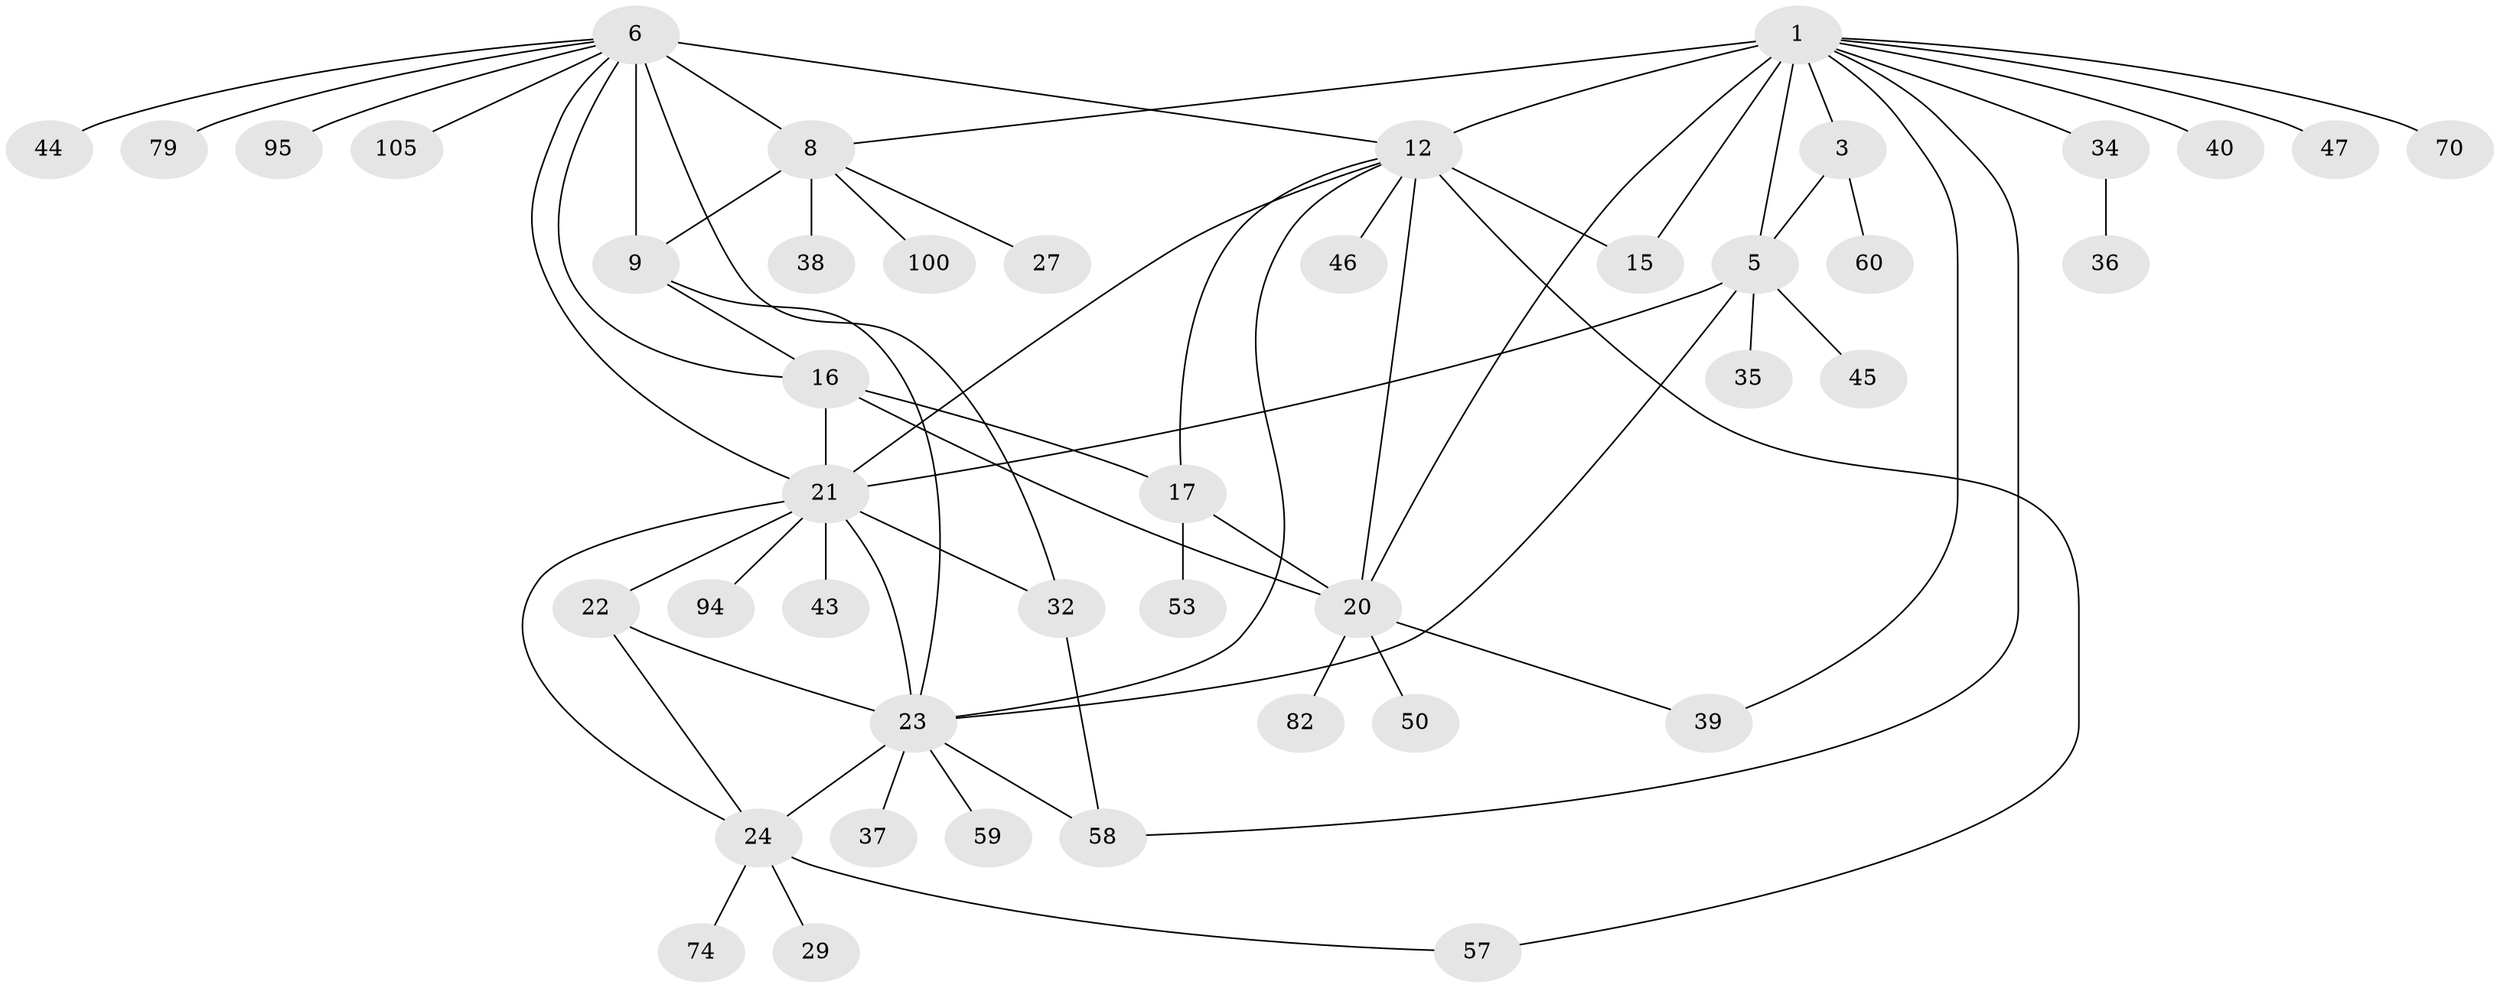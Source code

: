 // original degree distribution, {7: 0.06306306306306306, 6: 0.036036036036036036, 12: 0.009009009009009009, 5: 0.04504504504504504, 8: 0.018018018018018018, 10: 0.02702702702702703, 9: 0.009009009009009009, 11: 0.009009009009009009, 4: 0.018018018018018018, 13: 0.009009009009009009, 2: 0.1891891891891892, 1: 0.5225225225225225, 3: 0.04504504504504504}
// Generated by graph-tools (version 1.1) at 2025/19/03/04/25 18:19:31]
// undirected, 44 vertices, 66 edges
graph export_dot {
graph [start="1"]
  node [color=gray90,style=filled];
  1 [super="+51+2"];
  3 [super="+30"];
  5 [super="+75+90+67+66+42"];
  6 [super="+7"];
  8;
  9;
  12 [super="+14+13"];
  15 [super="+63+61+71"];
  16 [super="+18+110"];
  17 [super="+19"];
  20;
  21;
  22;
  23 [super="+25+106"];
  24;
  27;
  29;
  32;
  34;
  35 [super="+96"];
  36;
  37;
  38 [super="+64"];
  39;
  40;
  43;
  44 [super="+98"];
  45 [super="+55"];
  46;
  47;
  50;
  53;
  57 [super="+86"];
  58;
  59;
  60;
  70;
  74;
  79 [super="+92"];
  82;
  94;
  95 [super="+103"];
  100;
  105;
  1 -- 3 [weight=3];
  1 -- 5 [weight=3];
  1 -- 47;
  1 -- 70;
  1 -- 34;
  1 -- 39;
  1 -- 40;
  1 -- 8;
  1 -- 12 [weight=3];
  1 -- 15;
  1 -- 20;
  1 -- 58;
  3 -- 5;
  3 -- 60;
  5 -- 23;
  5 -- 35;
  5 -- 45;
  5 -- 21;
  6 -- 8 [weight=3];
  6 -- 9 [weight=3];
  6 -- 32;
  6 -- 105;
  6 -- 44;
  6 -- 79;
  6 -- 16;
  6 -- 21;
  6 -- 95;
  6 -- 12;
  8 -- 9;
  8 -- 27;
  8 -- 38;
  8 -- 100;
  9 -- 16;
  9 -- 23;
  12 -- 15 [weight=3];
  12 -- 46;
  12 -- 20;
  12 -- 21;
  12 -- 57;
  12 -- 23;
  12 -- 17;
  16 -- 17 [weight=4];
  16 -- 20 [weight=2];
  16 -- 21;
  17 -- 20 [weight=2];
  17 -- 53;
  20 -- 39;
  20 -- 50;
  20 -- 82;
  21 -- 22;
  21 -- 23 [weight=2];
  21 -- 24;
  21 -- 32;
  21 -- 43;
  21 -- 94;
  22 -- 23 [weight=2];
  22 -- 24;
  23 -- 24 [weight=2];
  23 -- 37;
  23 -- 58;
  23 -- 59;
  24 -- 29;
  24 -- 57;
  24 -- 74;
  32 -- 58;
  34 -- 36;
}
